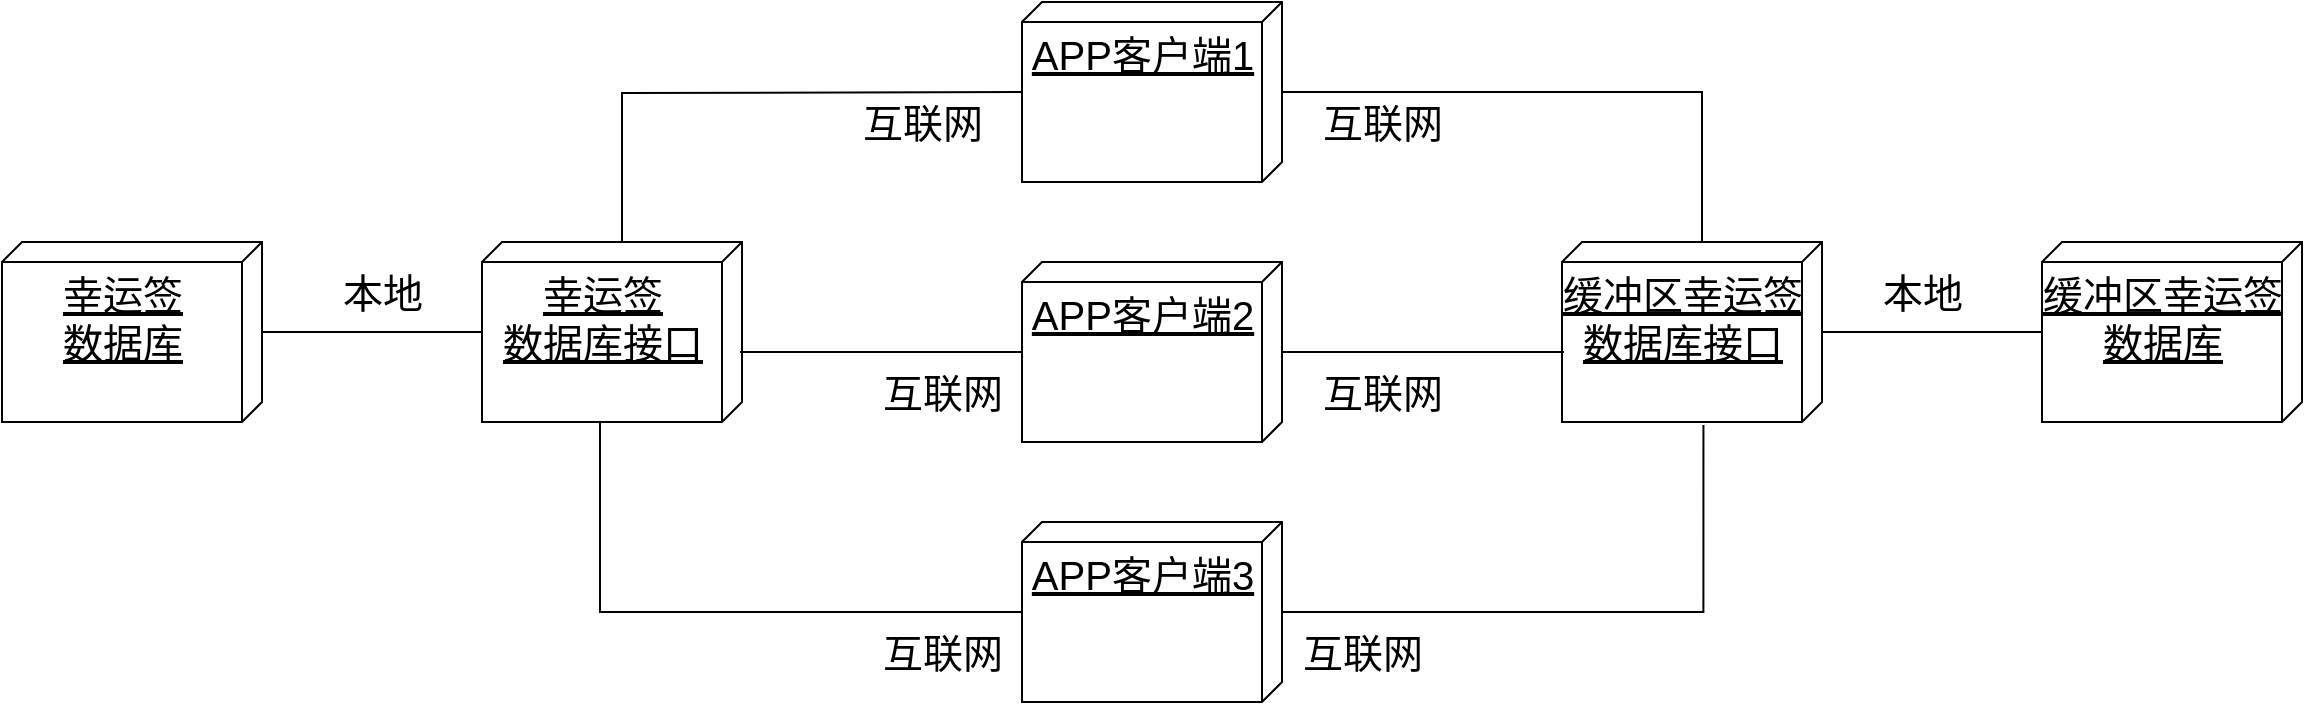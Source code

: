 <mxfile version="17.1.1" type="device"><diagram id="Dc5NhgbiGuE0nbgs78y-" name="第 1 页"><mxGraphModel dx="2333" dy="747" grid="1" gridSize="10" guides="1" tooltips="1" connect="1" arrows="1" fold="1" page="1" pageScale="1" pageWidth="850" pageHeight="1100" math="0" shadow="0"><root><mxCell id="0"/><mxCell id="1" parent="0"/><mxCell id="Q1FnmZa2tRBO4JCoHtyc-1" value="缓冲区幸运签&lt;br&gt;数据库" style="verticalAlign=top;align=center;spacingTop=8;spacingLeft=2;spacingRight=12;shape=cube;size=10;direction=south;fontStyle=4;html=1;fontSize=20;" parent="1" vertex="1"><mxGeometry x="590" y="220" width="130" height="90" as="geometry"/></mxCell><mxCell id="Q1FnmZa2tRBO4JCoHtyc-8" style="edgeStyle=orthogonalEdgeStyle;rounded=0;orthogonalLoop=1;jettySize=auto;html=1;fontSize=20;endArrow=none;endFill=0;" parent="1" source="Q1FnmZa2tRBO4JCoHtyc-3" target="Q1FnmZa2tRBO4JCoHtyc-1" edge="1"><mxGeometry relative="1" as="geometry"/></mxCell><mxCell id="Q1FnmZa2tRBO4JCoHtyc-3" value="缓冲区幸运签&lt;br&gt;数据库接口" style="verticalAlign=top;align=center;spacingTop=8;spacingLeft=2;spacingRight=12;shape=cube;size=10;direction=south;fontStyle=4;html=1;fontSize=20;" parent="1" vertex="1"><mxGeometry x="350" y="220" width="130" height="90" as="geometry"/></mxCell><mxCell id="Q1FnmZa2tRBO4JCoHtyc-9" style="edgeStyle=orthogonalEdgeStyle;rounded=0;orthogonalLoop=1;jettySize=auto;html=1;entryX=0;entryY=0;entryDx=0;entryDy=60;entryPerimeter=0;fontSize=20;endArrow=none;endFill=0;" parent="1" source="Q1FnmZa2tRBO4JCoHtyc-4" target="Q1FnmZa2tRBO4JCoHtyc-3" edge="1"><mxGeometry relative="1" as="geometry"/></mxCell><mxCell id="Q1FnmZa2tRBO4JCoHtyc-4" value="APP客户端1" style="verticalAlign=top;align=center;spacingTop=8;spacingLeft=2;spacingRight=12;shape=cube;size=10;direction=south;fontStyle=4;html=1;fontSize=20;" parent="1" vertex="1"><mxGeometry x="80" y="100" width="130" height="90" as="geometry"/></mxCell><mxCell id="DVaDTDls6jsBZPIkWd-Z-6" style="edgeStyle=orthogonalEdgeStyle;rounded=0;orthogonalLoop=1;jettySize=auto;html=1;endArrow=none;endFill=0;" edge="1" parent="1" source="Q1FnmZa2tRBO4JCoHtyc-5"><mxGeometry relative="1" as="geometry"><mxPoint x="350" y="275" as="targetPoint"/><Array as="points"><mxPoint x="351" y="275"/></Array></mxGeometry></mxCell><mxCell id="Q1FnmZa2tRBO4JCoHtyc-5" value="APP客户端2" style="verticalAlign=top;align=center;spacingTop=8;spacingLeft=2;spacingRight=12;shape=cube;size=10;direction=south;fontStyle=4;html=1;fontSize=20;" parent="1" vertex="1"><mxGeometry x="80" y="230" width="130" height="90" as="geometry"/></mxCell><mxCell id="DVaDTDls6jsBZPIkWd-Z-7" style="edgeStyle=orthogonalEdgeStyle;rounded=0;orthogonalLoop=1;jettySize=auto;html=1;endArrow=none;endFill=0;entryX=1.017;entryY=0.456;entryDx=0;entryDy=0;entryPerimeter=0;" edge="1" parent="1" source="Q1FnmZa2tRBO4JCoHtyc-7" target="Q1FnmZa2tRBO4JCoHtyc-3"><mxGeometry relative="1" as="geometry"><mxPoint x="420" y="290" as="targetPoint"/><Array as="points"><mxPoint x="421" y="405"/></Array></mxGeometry></mxCell><mxCell id="Q1FnmZa2tRBO4JCoHtyc-7" value="APP客户端3" style="verticalAlign=top;align=center;spacingTop=8;spacingLeft=2;spacingRight=12;shape=cube;size=10;direction=south;fontStyle=4;html=1;fontSize=20;" parent="1" vertex="1"><mxGeometry x="80" y="360" width="130" height="90" as="geometry"/></mxCell><mxCell id="Q1FnmZa2tRBO4JCoHtyc-12" value="互联网" style="text;html=1;align=center;verticalAlign=middle;resizable=0;points=[];autosize=1;strokeColor=none;fillColor=none;fontSize=20;" parent="1" vertex="1"><mxGeometry x="210" y="410" width="80" height="30" as="geometry"/></mxCell><mxCell id="Q1FnmZa2tRBO4JCoHtyc-15" value="本地" style="text;html=1;align=center;verticalAlign=middle;resizable=0;points=[];autosize=1;strokeColor=none;fillColor=none;fontSize=20;" parent="1" vertex="1"><mxGeometry x="500" y="230" width="60" height="30" as="geometry"/></mxCell><mxCell id="DVaDTDls6jsBZPIkWd-Z-23" value="" style="group;flipH=1;" vertex="1" connectable="0" parent="1"><mxGeometry x="-430" y="145" width="510" height="295" as="geometry"/></mxCell><mxCell id="DVaDTDls6jsBZPIkWd-Z-15" value="幸运签&lt;br&gt;数据库" style="verticalAlign=top;align=center;spacingTop=8;spacingLeft=2;spacingRight=12;shape=cube;size=10;direction=south;fontStyle=4;html=1;fontSize=20;" vertex="1" parent="DVaDTDls6jsBZPIkWd-Z-23"><mxGeometry y="75" width="130" height="90" as="geometry"/></mxCell><mxCell id="DVaDTDls6jsBZPIkWd-Z-16" style="edgeStyle=orthogonalEdgeStyle;rounded=0;orthogonalLoop=1;jettySize=auto;html=1;fontSize=20;endArrow=none;endFill=0;" edge="1" source="DVaDTDls6jsBZPIkWd-Z-17" target="DVaDTDls6jsBZPIkWd-Z-15" parent="DVaDTDls6jsBZPIkWd-Z-23"><mxGeometry relative="1" as="geometry"/></mxCell><mxCell id="DVaDTDls6jsBZPIkWd-Z-17" value="幸运签&lt;br&gt;数据库接口" style="verticalAlign=top;align=center;spacingTop=8;spacingLeft=2;spacingRight=12;shape=cube;size=10;direction=south;fontStyle=4;html=1;fontSize=20;" vertex="1" parent="DVaDTDls6jsBZPIkWd-Z-23"><mxGeometry x="240" y="75" width="130" height="90" as="geometry"/></mxCell><mxCell id="DVaDTDls6jsBZPIkWd-Z-18" style="edgeStyle=orthogonalEdgeStyle;rounded=0;orthogonalLoop=1;jettySize=auto;html=1;entryX=0;entryY=0;entryDx=0;entryDy=60;entryPerimeter=0;fontSize=20;endArrow=none;endFill=0;" edge="1" target="DVaDTDls6jsBZPIkWd-Z-17" parent="DVaDTDls6jsBZPIkWd-Z-23"><mxGeometry relative="1" as="geometry"><mxPoint x="510" as="sourcePoint"/></mxGeometry></mxCell><mxCell id="DVaDTDls6jsBZPIkWd-Z-19" style="edgeStyle=orthogonalEdgeStyle;rounded=0;orthogonalLoop=1;jettySize=auto;html=1;endArrow=none;endFill=0;" edge="1" parent="DVaDTDls6jsBZPIkWd-Z-23"><mxGeometry relative="1" as="geometry"><mxPoint x="510" y="130" as="sourcePoint"/><mxPoint x="370" y="130" as="targetPoint"/><Array as="points"><mxPoint x="369" y="130"/></Array></mxGeometry></mxCell><mxCell id="DVaDTDls6jsBZPIkWd-Z-20" style="edgeStyle=orthogonalEdgeStyle;rounded=0;orthogonalLoop=1;jettySize=auto;html=1;endArrow=none;endFill=0;entryX=0;entryY=0;entryDx=90;entryDy=70;entryPerimeter=0;" edge="1" target="DVaDTDls6jsBZPIkWd-Z-17" parent="DVaDTDls6jsBZPIkWd-Z-23"><mxGeometry relative="1" as="geometry"><mxPoint x="300" y="145" as="targetPoint"/><mxPoint x="510" y="260" as="sourcePoint"/><Array as="points"><mxPoint x="299" y="260"/><mxPoint x="299" y="165"/></Array></mxGeometry></mxCell><mxCell id="DVaDTDls6jsBZPIkWd-Z-21" value="互联网" style="text;html=1;align=center;verticalAlign=middle;resizable=0;points=[];autosize=1;strokeColor=none;fillColor=none;fontSize=20;" vertex="1" parent="DVaDTDls6jsBZPIkWd-Z-23"><mxGeometry x="430" y="265" width="80" height="30" as="geometry"/></mxCell><mxCell id="DVaDTDls6jsBZPIkWd-Z-22" value="本地" style="text;html=1;align=center;verticalAlign=middle;resizable=0;points=[];autosize=1;strokeColor=none;fillColor=none;fontSize=20;" vertex="1" parent="DVaDTDls6jsBZPIkWd-Z-23"><mxGeometry x="160" y="85" width="60" height="30" as="geometry"/></mxCell><mxCell id="DVaDTDls6jsBZPIkWd-Z-24" value="互联网" style="text;html=1;align=center;verticalAlign=middle;resizable=0;points=[];autosize=1;strokeColor=none;fillColor=none;fontSize=20;" vertex="1" parent="DVaDTDls6jsBZPIkWd-Z-23"><mxGeometry x="430" y="135" width="80" height="30" as="geometry"/></mxCell><mxCell id="DVaDTDls6jsBZPIkWd-Z-26" value="互联网" style="text;html=1;align=center;verticalAlign=middle;resizable=0;points=[];autosize=1;strokeColor=none;fillColor=none;fontSize=20;" vertex="1" parent="DVaDTDls6jsBZPIkWd-Z-23"><mxGeometry x="420" width="80" height="30" as="geometry"/></mxCell><mxCell id="DVaDTDls6jsBZPIkWd-Z-25" value="互联网" style="text;html=1;align=center;verticalAlign=middle;resizable=0;points=[];autosize=1;strokeColor=none;fillColor=none;fontSize=20;" vertex="1" parent="1"><mxGeometry x="220" y="280" width="80" height="30" as="geometry"/></mxCell><mxCell id="DVaDTDls6jsBZPIkWd-Z-27" value="互联网" style="text;html=1;align=center;verticalAlign=middle;resizable=0;points=[];autosize=1;strokeColor=none;fillColor=none;fontSize=20;" vertex="1" parent="1"><mxGeometry x="220" y="145" width="80" height="30" as="geometry"/></mxCell></root></mxGraphModel></diagram></mxfile>